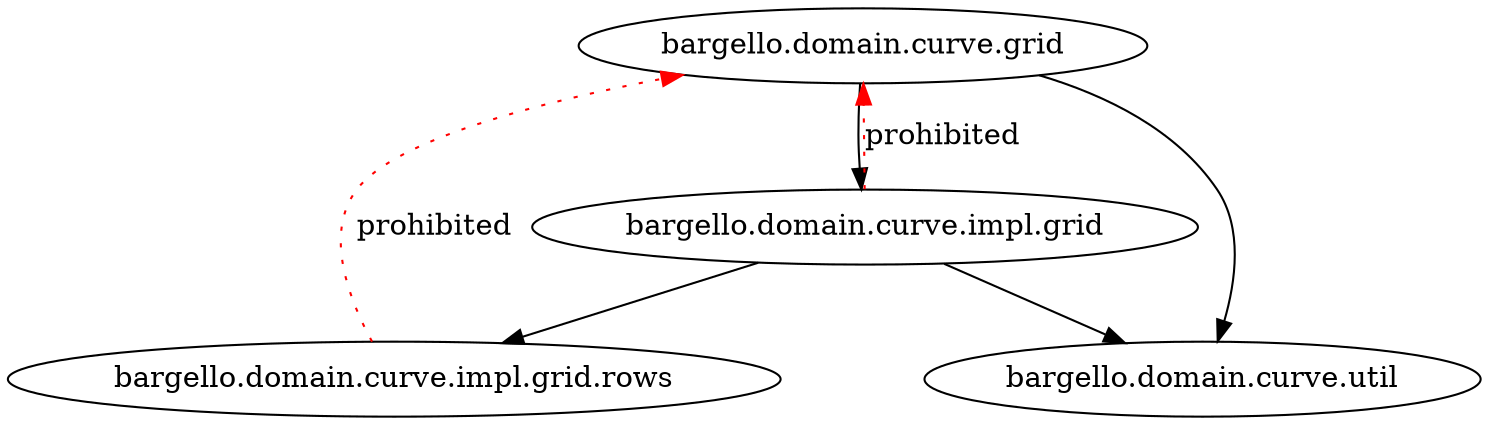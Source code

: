 digraph X {
  rankdir="TB";

  grid [label="bargello.domain.curve.grid"]
  implgrid [label="bargello.domain.curve.impl.grid"]
  implrows [label="bargello.domain.curve.impl.grid.rows"]
  util [label="bargello.domain.curve.util"]

  subgraph bidir_event_bus_edges {
    edge [esep=10,style=dotted,color=red,label="prohibited"]
    implgrid -> grid
    implrows -> grid
  }

  grid -> implgrid
  grid -> util
  implgrid -> util
  implgrid -> implrows
}
